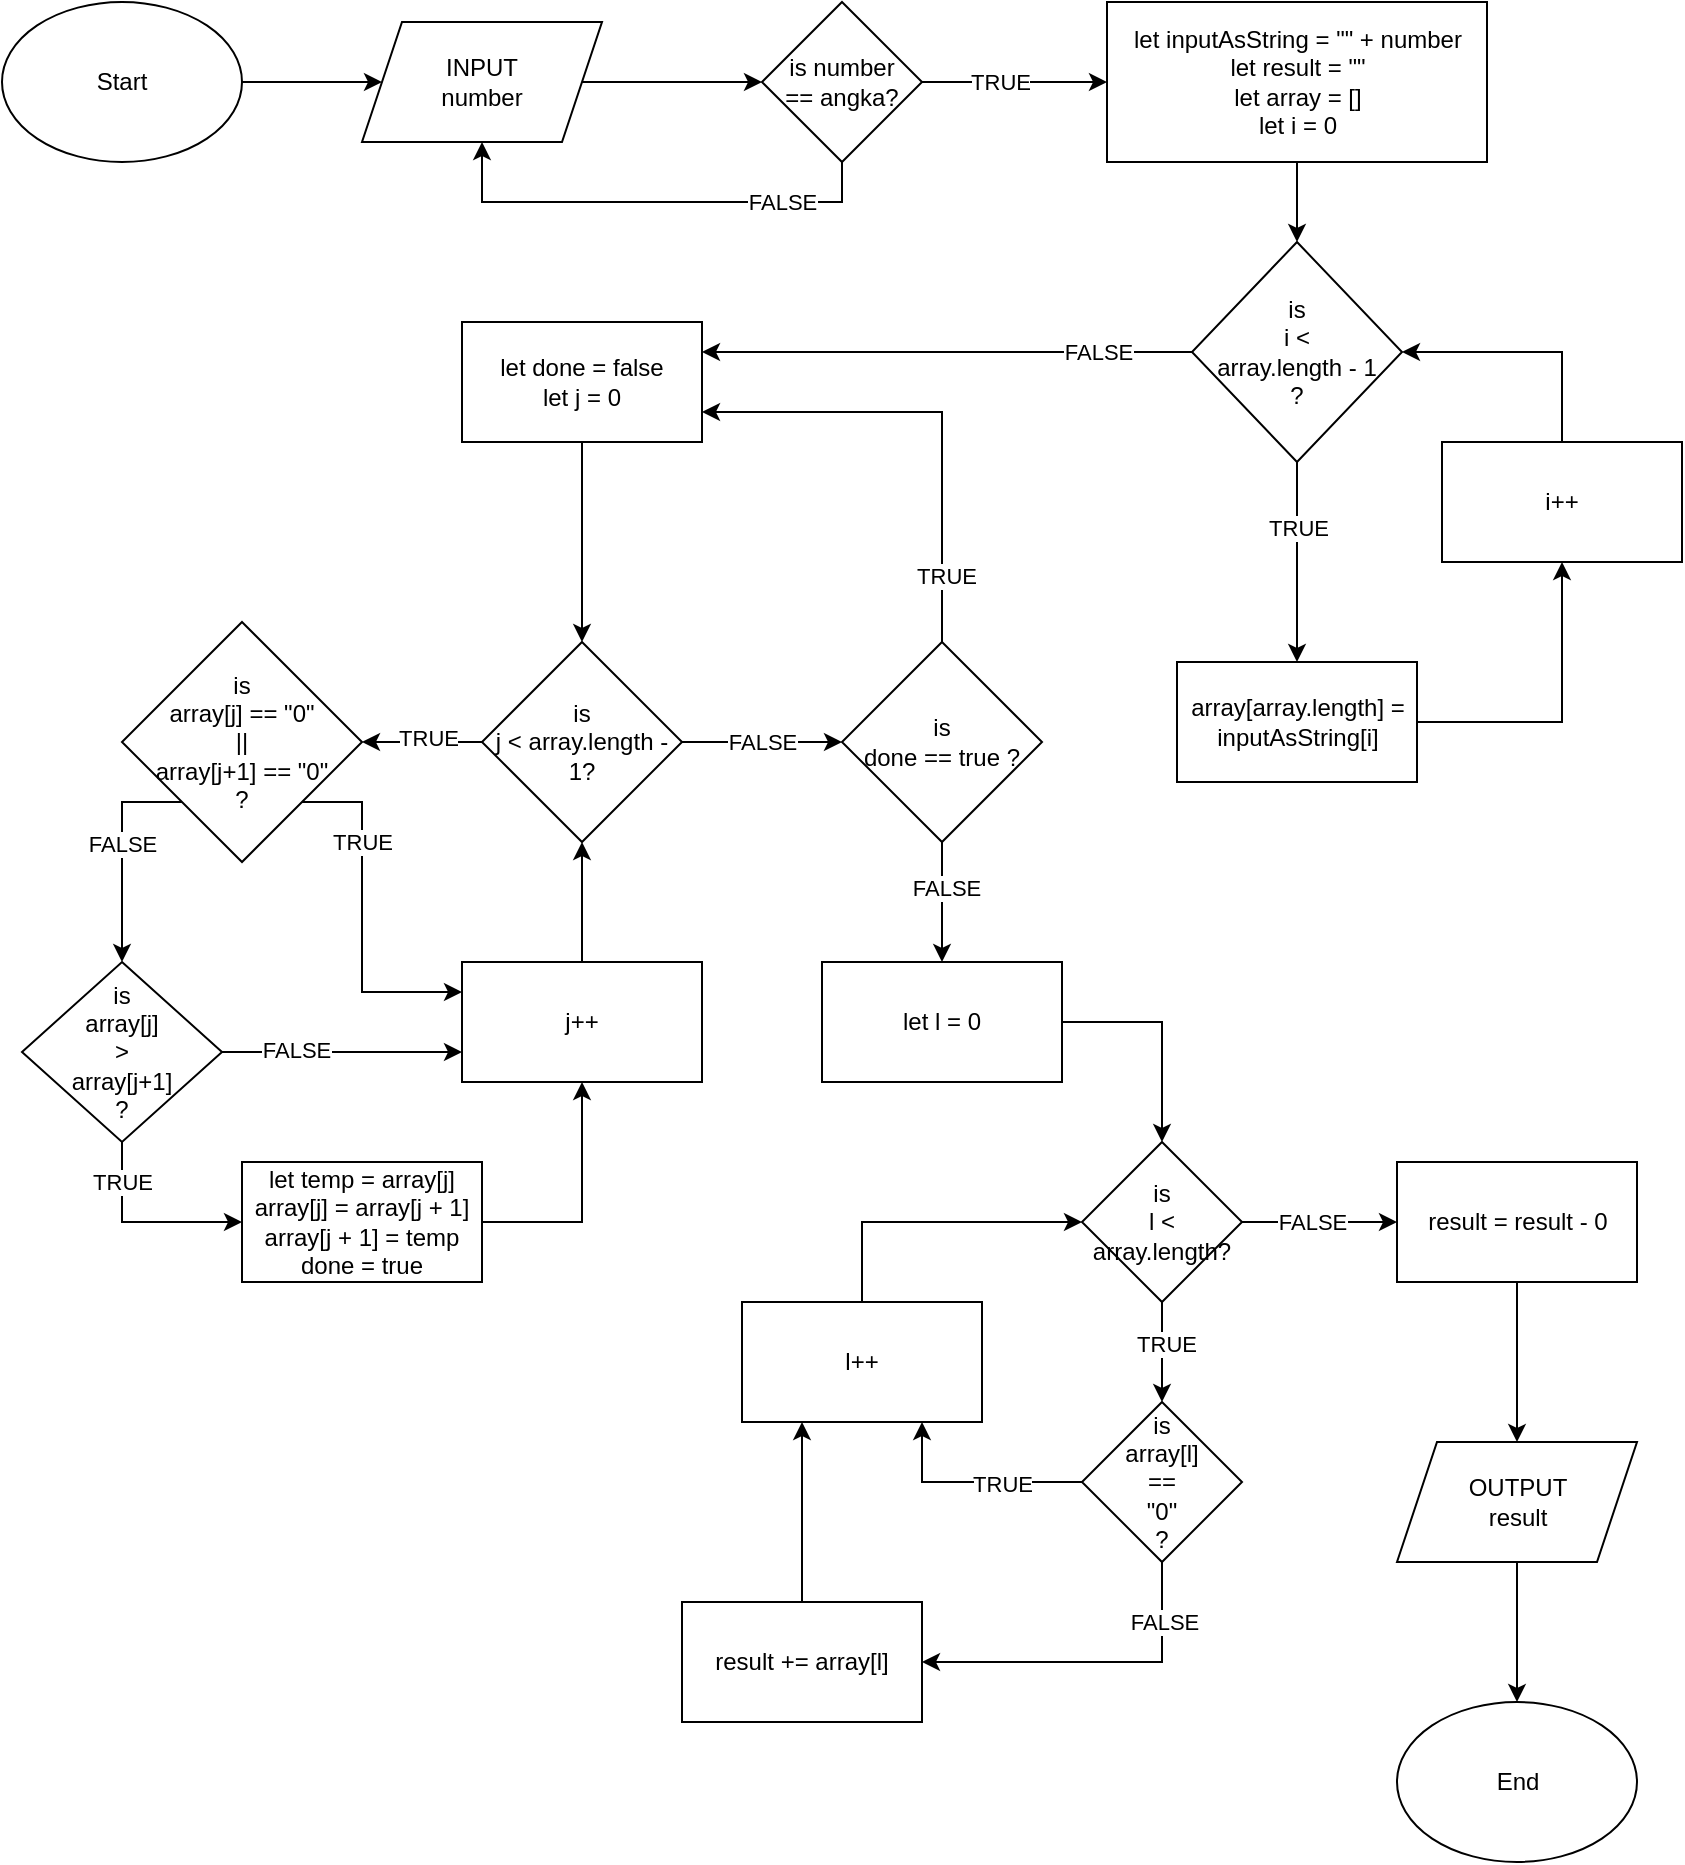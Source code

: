 <mxfile version="21.7.2" type="device">
  <diagram name="Page-1" id="0fP8P8YUJDqCjDfDduo_">
    <mxGraphModel dx="1434" dy="790" grid="1" gridSize="10" guides="1" tooltips="1" connect="1" arrows="1" fold="1" page="1" pageScale="1" pageWidth="850" pageHeight="1100" math="0" shadow="0">
      <root>
        <mxCell id="0" />
        <mxCell id="1" parent="0" />
        <mxCell id="7YEvDIjeLWanpLzrH5J_-3" value="" style="edgeStyle=orthogonalEdgeStyle;rounded=0;orthogonalLoop=1;jettySize=auto;html=1;" edge="1" parent="1" source="7YEvDIjeLWanpLzrH5J_-1" target="7YEvDIjeLWanpLzrH5J_-2">
          <mxGeometry relative="1" as="geometry" />
        </mxCell>
        <mxCell id="7YEvDIjeLWanpLzrH5J_-1" value="Start" style="ellipse;whiteSpace=wrap;html=1;" vertex="1" parent="1">
          <mxGeometry y="10" width="120" height="80" as="geometry" />
        </mxCell>
        <mxCell id="7YEvDIjeLWanpLzrH5J_-5" value="" style="edgeStyle=orthogonalEdgeStyle;rounded=0;orthogonalLoop=1;jettySize=auto;html=1;" edge="1" parent="1" source="7YEvDIjeLWanpLzrH5J_-2" target="7YEvDIjeLWanpLzrH5J_-4">
          <mxGeometry relative="1" as="geometry" />
        </mxCell>
        <mxCell id="7YEvDIjeLWanpLzrH5J_-2" value="INPUT&lt;br&gt;number" style="shape=parallelogram;perimeter=parallelogramPerimeter;whiteSpace=wrap;html=1;fixedSize=1;" vertex="1" parent="1">
          <mxGeometry x="180" y="20" width="120" height="60" as="geometry" />
        </mxCell>
        <mxCell id="7YEvDIjeLWanpLzrH5J_-7" value="" style="edgeStyle=orthogonalEdgeStyle;rounded=0;orthogonalLoop=1;jettySize=auto;html=1;" edge="1" parent="1" source="7YEvDIjeLWanpLzrH5J_-4" target="7YEvDIjeLWanpLzrH5J_-6">
          <mxGeometry relative="1" as="geometry" />
        </mxCell>
        <mxCell id="7YEvDIjeLWanpLzrH5J_-8" value="TRUE" style="edgeLabel;html=1;align=center;verticalAlign=middle;resizable=0;points=[];" vertex="1" connectable="0" parent="7YEvDIjeLWanpLzrH5J_-7">
          <mxGeometry x="-0.467" y="1" relative="1" as="geometry">
            <mxPoint x="14" y="1" as="offset" />
          </mxGeometry>
        </mxCell>
        <mxCell id="7YEvDIjeLWanpLzrH5J_-4" value="is number &lt;br&gt;== angka?" style="rhombus;whiteSpace=wrap;html=1;" vertex="1" parent="1">
          <mxGeometry x="380" y="10" width="80" height="80" as="geometry" />
        </mxCell>
        <mxCell id="7YEvDIjeLWanpLzrH5J_-12" value="" style="edgeStyle=orthogonalEdgeStyle;rounded=0;orthogonalLoop=1;jettySize=auto;html=1;" edge="1" parent="1" source="7YEvDIjeLWanpLzrH5J_-6" target="7YEvDIjeLWanpLzrH5J_-11">
          <mxGeometry relative="1" as="geometry" />
        </mxCell>
        <mxCell id="7YEvDIjeLWanpLzrH5J_-6" value="let inputAsString = &quot;&quot; + number&lt;br&gt;let result = &quot;&quot;&lt;br&gt;let array = []&lt;br&gt;let i = 0" style="whiteSpace=wrap;html=1;" vertex="1" parent="1">
          <mxGeometry x="552.5" y="10" width="190" height="80" as="geometry" />
        </mxCell>
        <mxCell id="7YEvDIjeLWanpLzrH5J_-9" value="" style="endArrow=classic;html=1;rounded=0;exitX=0.5;exitY=1;exitDx=0;exitDy=0;entryX=0.5;entryY=1;entryDx=0;entryDy=0;" edge="1" parent="1" source="7YEvDIjeLWanpLzrH5J_-4" target="7YEvDIjeLWanpLzrH5J_-2">
          <mxGeometry width="50" height="50" relative="1" as="geometry">
            <mxPoint x="400" y="330" as="sourcePoint" />
            <mxPoint x="450" y="280" as="targetPoint" />
            <Array as="points">
              <mxPoint x="420" y="110" />
              <mxPoint x="240" y="110" />
            </Array>
          </mxGeometry>
        </mxCell>
        <mxCell id="7YEvDIjeLWanpLzrH5J_-10" value="FALSE" style="edgeLabel;html=1;align=center;verticalAlign=middle;resizable=0;points=[];" vertex="1" connectable="0" parent="7YEvDIjeLWanpLzrH5J_-9">
          <mxGeometry x="-0.53" y="2" relative="1" as="geometry">
            <mxPoint x="4" y="-2" as="offset" />
          </mxGeometry>
        </mxCell>
        <mxCell id="7YEvDIjeLWanpLzrH5J_-14" value="" style="edgeStyle=orthogonalEdgeStyle;rounded=0;orthogonalLoop=1;jettySize=auto;html=1;exitX=0.5;exitY=1;exitDx=0;exitDy=0;" edge="1" parent="1" source="7YEvDIjeLWanpLzrH5J_-11" target="7YEvDIjeLWanpLzrH5J_-13">
          <mxGeometry relative="1" as="geometry">
            <mxPoint x="647.5" y="240" as="sourcePoint" />
          </mxGeometry>
        </mxCell>
        <mxCell id="7YEvDIjeLWanpLzrH5J_-20" value="TRUE" style="edgeLabel;html=1;align=center;verticalAlign=middle;resizable=0;points=[];" vertex="1" connectable="0" parent="7YEvDIjeLWanpLzrH5J_-14">
          <mxGeometry x="-0.48" y="3" relative="1" as="geometry">
            <mxPoint x="-3" y="7" as="offset" />
          </mxGeometry>
        </mxCell>
        <mxCell id="7YEvDIjeLWanpLzrH5J_-19" value="" style="edgeStyle=orthogonalEdgeStyle;rounded=0;orthogonalLoop=1;jettySize=auto;html=1;entryX=1;entryY=0.25;entryDx=0;entryDy=0;exitX=0;exitY=0.5;exitDx=0;exitDy=0;" edge="1" parent="1" source="7YEvDIjeLWanpLzrH5J_-11" target="7YEvDIjeLWanpLzrH5J_-18">
          <mxGeometry relative="1" as="geometry">
            <mxPoint x="595" y="185" as="sourcePoint" />
            <Array as="points" />
          </mxGeometry>
        </mxCell>
        <mxCell id="7YEvDIjeLWanpLzrH5J_-21" value="FALSE" style="edgeLabel;html=1;align=center;verticalAlign=middle;resizable=0;points=[];" vertex="1" connectable="0" parent="7YEvDIjeLWanpLzrH5J_-19">
          <mxGeometry x="-0.037" y="-3" relative="1" as="geometry">
            <mxPoint x="71" y="3" as="offset" />
          </mxGeometry>
        </mxCell>
        <mxCell id="7YEvDIjeLWanpLzrH5J_-11" value="is&lt;br&gt;i &amp;lt;&lt;br&gt;array.length - 1&lt;br&gt;?" style="rhombus;whiteSpace=wrap;html=1;fontStyle=0;verticalAlign=middle;" vertex="1" parent="1">
          <mxGeometry x="595" y="130" width="105" height="110" as="geometry" />
        </mxCell>
        <mxCell id="7YEvDIjeLWanpLzrH5J_-16" value="" style="edgeStyle=orthogonalEdgeStyle;rounded=0;orthogonalLoop=1;jettySize=auto;html=1;" edge="1" parent="1" source="7YEvDIjeLWanpLzrH5J_-13" target="7YEvDIjeLWanpLzrH5J_-15">
          <mxGeometry relative="1" as="geometry" />
        </mxCell>
        <mxCell id="7YEvDIjeLWanpLzrH5J_-13" value="array[array.length] = inputAsString[i]" style="whiteSpace=wrap;html=1;fontStyle=0;" vertex="1" parent="1">
          <mxGeometry x="587.5" y="340" width="120" height="60" as="geometry" />
        </mxCell>
        <mxCell id="7YEvDIjeLWanpLzrH5J_-15" value="i++" style="whiteSpace=wrap;html=1;fontStyle=0;" vertex="1" parent="1">
          <mxGeometry x="720" y="230" width="120" height="60" as="geometry" />
        </mxCell>
        <mxCell id="7YEvDIjeLWanpLzrH5J_-17" value="" style="endArrow=classic;html=1;rounded=0;exitX=0.5;exitY=0;exitDx=0;exitDy=0;entryX=1;entryY=0.5;entryDx=0;entryDy=0;" edge="1" parent="1" source="7YEvDIjeLWanpLzrH5J_-15" target="7YEvDIjeLWanpLzrH5J_-11">
          <mxGeometry width="50" height="50" relative="1" as="geometry">
            <mxPoint x="400" y="350" as="sourcePoint" />
            <mxPoint x="700" y="185" as="targetPoint" />
            <Array as="points">
              <mxPoint x="780" y="185" />
            </Array>
          </mxGeometry>
        </mxCell>
        <mxCell id="7YEvDIjeLWanpLzrH5J_-23" value="" style="edgeStyle=orthogonalEdgeStyle;rounded=0;orthogonalLoop=1;jettySize=auto;html=1;" edge="1" parent="1" source="7YEvDIjeLWanpLzrH5J_-18" target="7YEvDIjeLWanpLzrH5J_-22">
          <mxGeometry relative="1" as="geometry" />
        </mxCell>
        <mxCell id="7YEvDIjeLWanpLzrH5J_-18" value="let done = false&lt;br&gt;let j = 0" style="whiteSpace=wrap;html=1;fontStyle=0;" vertex="1" parent="1">
          <mxGeometry x="230" y="170" width="120" height="60" as="geometry" />
        </mxCell>
        <mxCell id="7YEvDIjeLWanpLzrH5J_-27" value="" style="edgeStyle=orthogonalEdgeStyle;rounded=0;orthogonalLoop=1;jettySize=auto;html=1;" edge="1" parent="1" source="7YEvDIjeLWanpLzrH5J_-22" target="7YEvDIjeLWanpLzrH5J_-26">
          <mxGeometry relative="1" as="geometry" />
        </mxCell>
        <mxCell id="7YEvDIjeLWanpLzrH5J_-28" value="TRUE" style="edgeLabel;html=1;align=center;verticalAlign=middle;resizable=0;points=[];" vertex="1" connectable="0" parent="7YEvDIjeLWanpLzrH5J_-27">
          <mxGeometry x="-0.1" y="-2" relative="1" as="geometry">
            <mxPoint as="offset" />
          </mxGeometry>
        </mxCell>
        <mxCell id="7YEvDIjeLWanpLzrH5J_-42" value="" style="edgeStyle=orthogonalEdgeStyle;rounded=0;orthogonalLoop=1;jettySize=auto;html=1;" edge="1" parent="1" source="7YEvDIjeLWanpLzrH5J_-22" target="7YEvDIjeLWanpLzrH5J_-41">
          <mxGeometry relative="1" as="geometry" />
        </mxCell>
        <mxCell id="7YEvDIjeLWanpLzrH5J_-45" value="FALSE" style="edgeLabel;html=1;align=center;verticalAlign=middle;resizable=0;points=[];" vertex="1" connectable="0" parent="7YEvDIjeLWanpLzrH5J_-42">
          <mxGeometry x="0.05" y="3" relative="1" as="geometry">
            <mxPoint x="-2" y="3" as="offset" />
          </mxGeometry>
        </mxCell>
        <mxCell id="7YEvDIjeLWanpLzrH5J_-22" value="is&lt;br&gt;j &amp;lt; array.length - 1?" style="rhombus;whiteSpace=wrap;html=1;fontStyle=0;" vertex="1" parent="1">
          <mxGeometry x="240" y="330" width="100" height="100" as="geometry" />
        </mxCell>
        <mxCell id="7YEvDIjeLWanpLzrH5J_-30" value="TRUE" style="edgeStyle=orthogonalEdgeStyle;rounded=0;orthogonalLoop=1;jettySize=auto;html=1;exitX=1;exitY=1;exitDx=0;exitDy=0;entryX=0;entryY=0.25;entryDx=0;entryDy=0;" edge="1" parent="1" source="7YEvDIjeLWanpLzrH5J_-26" target="7YEvDIjeLWanpLzrH5J_-29">
          <mxGeometry x="-0.429" relative="1" as="geometry">
            <Array as="points">
              <mxPoint x="180" y="410" />
              <mxPoint x="180" y="505" />
            </Array>
            <mxPoint as="offset" />
          </mxGeometry>
        </mxCell>
        <mxCell id="7YEvDIjeLWanpLzrH5J_-33" value="" style="edgeStyle=orthogonalEdgeStyle;rounded=0;orthogonalLoop=1;jettySize=auto;html=1;exitX=0;exitY=1;exitDx=0;exitDy=0;" edge="1" parent="1" source="7YEvDIjeLWanpLzrH5J_-26" target="7YEvDIjeLWanpLzrH5J_-32">
          <mxGeometry relative="1" as="geometry">
            <Array as="points">
              <mxPoint x="60" y="410" />
            </Array>
          </mxGeometry>
        </mxCell>
        <mxCell id="7YEvDIjeLWanpLzrH5J_-34" value="FALSE" style="edgeLabel;html=1;align=center;verticalAlign=middle;resizable=0;points=[];" vertex="1" connectable="0" parent="7YEvDIjeLWanpLzrH5J_-33">
          <mxGeometry x="-0.429" y="-1" relative="1" as="geometry">
            <mxPoint x="1" y="19" as="offset" />
          </mxGeometry>
        </mxCell>
        <mxCell id="7YEvDIjeLWanpLzrH5J_-26" value="is&lt;br&gt;array[j] == &quot;0&quot;&lt;br&gt;||&lt;br&gt;array[j+1] == &quot;0&quot;&lt;br&gt;?" style="rhombus;whiteSpace=wrap;html=1;fontStyle=0;" vertex="1" parent="1">
          <mxGeometry x="60" y="320" width="120" height="120" as="geometry" />
        </mxCell>
        <mxCell id="7YEvDIjeLWanpLzrH5J_-71" value="" style="edgeStyle=orthogonalEdgeStyle;rounded=0;orthogonalLoop=1;jettySize=auto;html=1;" edge="1" parent="1" source="7YEvDIjeLWanpLzrH5J_-29" target="7YEvDIjeLWanpLzrH5J_-22">
          <mxGeometry relative="1" as="geometry" />
        </mxCell>
        <mxCell id="7YEvDIjeLWanpLzrH5J_-29" value="j++" style="whiteSpace=wrap;html=1;fontStyle=0;" vertex="1" parent="1">
          <mxGeometry x="230" y="490" width="120" height="60" as="geometry" />
        </mxCell>
        <mxCell id="7YEvDIjeLWanpLzrH5J_-38" value="" style="edgeStyle=orthogonalEdgeStyle;rounded=0;orthogonalLoop=1;jettySize=auto;html=1;entryX=0;entryY=0.5;entryDx=0;entryDy=0;exitX=0.5;exitY=1;exitDx=0;exitDy=0;" edge="1" parent="1" source="7YEvDIjeLWanpLzrH5J_-32" target="7YEvDIjeLWanpLzrH5J_-37">
          <mxGeometry relative="1" as="geometry" />
        </mxCell>
        <mxCell id="7YEvDIjeLWanpLzrH5J_-39" value="TRUE" style="edgeLabel;html=1;align=center;verticalAlign=middle;resizable=0;points=[];" vertex="1" connectable="0" parent="7YEvDIjeLWanpLzrH5J_-38">
          <mxGeometry x="-0.2" y="-2" relative="1" as="geometry">
            <mxPoint y="-22" as="offset" />
          </mxGeometry>
        </mxCell>
        <mxCell id="7YEvDIjeLWanpLzrH5J_-32" value="is&lt;br&gt;array[j]&lt;br&gt;&amp;gt;&lt;br&gt;array[j+1]&lt;br&gt;?" style="rhombus;whiteSpace=wrap;html=1;fontStyle=0;" vertex="1" parent="1">
          <mxGeometry x="10" y="490" width="100" height="90" as="geometry" />
        </mxCell>
        <mxCell id="7YEvDIjeLWanpLzrH5J_-35" value="" style="endArrow=classic;html=1;rounded=0;exitX=1;exitY=0.5;exitDx=0;exitDy=0;entryX=0;entryY=0.75;entryDx=0;entryDy=0;" edge="1" parent="1" source="7YEvDIjeLWanpLzrH5J_-32" target="7YEvDIjeLWanpLzrH5J_-29">
          <mxGeometry width="50" height="50" relative="1" as="geometry">
            <mxPoint x="400" y="350" as="sourcePoint" />
            <mxPoint x="450" y="300" as="targetPoint" />
            <Array as="points" />
          </mxGeometry>
        </mxCell>
        <mxCell id="7YEvDIjeLWanpLzrH5J_-36" value="FALSE" style="edgeLabel;html=1;align=center;verticalAlign=middle;resizable=0;points=[];" vertex="1" connectable="0" parent="7YEvDIjeLWanpLzrH5J_-35">
          <mxGeometry x="-0.876" y="1" relative="1" as="geometry">
            <mxPoint x="29" as="offset" />
          </mxGeometry>
        </mxCell>
        <mxCell id="7YEvDIjeLWanpLzrH5J_-37" value="let temp = array[j]&lt;br&gt;array[j] = array[j + 1]&lt;br&gt;array[j + 1] = temp&lt;br&gt;done = true" style="whiteSpace=wrap;html=1;fontStyle=0;" vertex="1" parent="1">
          <mxGeometry x="120" y="590" width="120" height="60" as="geometry" />
        </mxCell>
        <mxCell id="7YEvDIjeLWanpLzrH5J_-40" value="" style="endArrow=classic;html=1;rounded=0;entryX=0.5;entryY=1;entryDx=0;entryDy=0;exitX=1;exitY=0.5;exitDx=0;exitDy=0;" edge="1" parent="1" source="7YEvDIjeLWanpLzrH5J_-37" target="7YEvDIjeLWanpLzrH5J_-29">
          <mxGeometry width="50" height="50" relative="1" as="geometry">
            <mxPoint x="250" y="620" as="sourcePoint" />
            <mxPoint x="450" y="400" as="targetPoint" />
            <Array as="points">
              <mxPoint x="290" y="620" />
              <mxPoint x="290" y="590" />
            </Array>
          </mxGeometry>
        </mxCell>
        <mxCell id="7YEvDIjeLWanpLzrH5J_-49" value="" style="edgeStyle=orthogonalEdgeStyle;rounded=0;orthogonalLoop=1;jettySize=auto;html=1;" edge="1" parent="1" source="7YEvDIjeLWanpLzrH5J_-41" target="7YEvDIjeLWanpLzrH5J_-48">
          <mxGeometry relative="1" as="geometry" />
        </mxCell>
        <mxCell id="7YEvDIjeLWanpLzrH5J_-52" value="FALSE" style="edgeLabel;html=1;align=center;verticalAlign=middle;resizable=0;points=[];" vertex="1" connectable="0" parent="7YEvDIjeLWanpLzrH5J_-49">
          <mxGeometry x="-0.233" y="2" relative="1" as="geometry">
            <mxPoint as="offset" />
          </mxGeometry>
        </mxCell>
        <mxCell id="7YEvDIjeLWanpLzrH5J_-41" value="is&lt;br&gt;done == true ?" style="rhombus;whiteSpace=wrap;html=1;fontStyle=0;" vertex="1" parent="1">
          <mxGeometry x="420" y="330" width="100" height="100" as="geometry" />
        </mxCell>
        <mxCell id="7YEvDIjeLWanpLzrH5J_-43" value="" style="endArrow=classic;html=1;rounded=0;exitX=0.5;exitY=0;exitDx=0;exitDy=0;entryX=1;entryY=0.75;entryDx=0;entryDy=0;" edge="1" parent="1" source="7YEvDIjeLWanpLzrH5J_-41" target="7YEvDIjeLWanpLzrH5J_-18">
          <mxGeometry width="50" height="50" relative="1" as="geometry">
            <mxPoint x="400" y="450" as="sourcePoint" />
            <mxPoint x="450" y="400" as="targetPoint" />
            <Array as="points">
              <mxPoint x="470" y="270" />
              <mxPoint x="470" y="215" />
              <mxPoint x="410" y="215" />
            </Array>
          </mxGeometry>
        </mxCell>
        <mxCell id="7YEvDIjeLWanpLzrH5J_-44" value="TRUE" style="edgeLabel;html=1;align=center;verticalAlign=middle;resizable=0;points=[];" vertex="1" connectable="0" parent="7YEvDIjeLWanpLzrH5J_-43">
          <mxGeometry x="-0.719" y="-2" relative="1" as="geometry">
            <mxPoint as="offset" />
          </mxGeometry>
        </mxCell>
        <mxCell id="7YEvDIjeLWanpLzrH5J_-51" value="" style="edgeStyle=orthogonalEdgeStyle;rounded=0;orthogonalLoop=1;jettySize=auto;html=1;" edge="1" parent="1" source="7YEvDIjeLWanpLzrH5J_-48" target="7YEvDIjeLWanpLzrH5J_-50">
          <mxGeometry relative="1" as="geometry" />
        </mxCell>
        <mxCell id="7YEvDIjeLWanpLzrH5J_-48" value="let l = 0" style="whiteSpace=wrap;html=1;fontStyle=0;" vertex="1" parent="1">
          <mxGeometry x="410" y="490" width="120" height="60" as="geometry" />
        </mxCell>
        <mxCell id="7YEvDIjeLWanpLzrH5J_-54" value="" style="edgeStyle=orthogonalEdgeStyle;rounded=0;orthogonalLoop=1;jettySize=auto;html=1;" edge="1" parent="1" source="7YEvDIjeLWanpLzrH5J_-50" target="7YEvDIjeLWanpLzrH5J_-53">
          <mxGeometry relative="1" as="geometry" />
        </mxCell>
        <mxCell id="7YEvDIjeLWanpLzrH5J_-55" value="TRUE" style="edgeLabel;html=1;align=center;verticalAlign=middle;resizable=0;points=[];" vertex="1" connectable="0" parent="7YEvDIjeLWanpLzrH5J_-54">
          <mxGeometry x="-0.16" y="2" relative="1" as="geometry">
            <mxPoint as="offset" />
          </mxGeometry>
        </mxCell>
        <mxCell id="7YEvDIjeLWanpLzrH5J_-65" value="" style="edgeStyle=orthogonalEdgeStyle;rounded=0;orthogonalLoop=1;jettySize=auto;html=1;" edge="1" parent="1" source="7YEvDIjeLWanpLzrH5J_-50" target="7YEvDIjeLWanpLzrH5J_-64">
          <mxGeometry relative="1" as="geometry" />
        </mxCell>
        <mxCell id="7YEvDIjeLWanpLzrH5J_-66" value="FALSE" style="edgeLabel;html=1;align=center;verticalAlign=middle;resizable=0;points=[];" vertex="1" connectable="0" parent="7YEvDIjeLWanpLzrH5J_-65">
          <mxGeometry x="-0.292" relative="1" as="geometry">
            <mxPoint x="7" as="offset" />
          </mxGeometry>
        </mxCell>
        <mxCell id="7YEvDIjeLWanpLzrH5J_-50" value="is&lt;br&gt;l &amp;lt; array.length?" style="rhombus;whiteSpace=wrap;html=1;fontStyle=0;" vertex="1" parent="1">
          <mxGeometry x="540" y="580" width="80" height="80" as="geometry" />
        </mxCell>
        <mxCell id="7YEvDIjeLWanpLzrH5J_-57" value="" style="edgeStyle=orthogonalEdgeStyle;rounded=0;orthogonalLoop=1;jettySize=auto;html=1;entryX=0.75;entryY=1;entryDx=0;entryDy=0;" edge="1" parent="1" source="7YEvDIjeLWanpLzrH5J_-53" target="7YEvDIjeLWanpLzrH5J_-56">
          <mxGeometry relative="1" as="geometry" />
        </mxCell>
        <mxCell id="7YEvDIjeLWanpLzrH5J_-58" value="TRUE" style="edgeLabel;html=1;align=center;verticalAlign=middle;resizable=0;points=[];" vertex="1" connectable="0" parent="7YEvDIjeLWanpLzrH5J_-57">
          <mxGeometry x="-0.273" y="1" relative="1" as="geometry">
            <mxPoint as="offset" />
          </mxGeometry>
        </mxCell>
        <mxCell id="7YEvDIjeLWanpLzrH5J_-60" value="" style="edgeStyle=orthogonalEdgeStyle;rounded=0;orthogonalLoop=1;jettySize=auto;html=1;entryX=1;entryY=0.5;entryDx=0;entryDy=0;exitX=0.5;exitY=1;exitDx=0;exitDy=0;" edge="1" parent="1" source="7YEvDIjeLWanpLzrH5J_-53" target="7YEvDIjeLWanpLzrH5J_-59">
          <mxGeometry relative="1" as="geometry" />
        </mxCell>
        <mxCell id="7YEvDIjeLWanpLzrH5J_-61" value="FALSE" style="edgeLabel;html=1;align=center;verticalAlign=middle;resizable=0;points=[];" vertex="1" connectable="0" parent="7YEvDIjeLWanpLzrH5J_-60">
          <mxGeometry x="-0.647" y="1" relative="1" as="geometry">
            <mxPoint as="offset" />
          </mxGeometry>
        </mxCell>
        <mxCell id="7YEvDIjeLWanpLzrH5J_-53" value="is&lt;br&gt;array[l]&lt;br&gt;==&lt;br&gt;&quot;0&quot;&lt;br&gt;?" style="rhombus;whiteSpace=wrap;html=1;fontStyle=0;" vertex="1" parent="1">
          <mxGeometry x="540" y="710" width="80" height="80" as="geometry" />
        </mxCell>
        <mxCell id="7YEvDIjeLWanpLzrH5J_-56" value="l++" style="whiteSpace=wrap;html=1;fontStyle=0;" vertex="1" parent="1">
          <mxGeometry x="370" y="660" width="120" height="60" as="geometry" />
        </mxCell>
        <mxCell id="7YEvDIjeLWanpLzrH5J_-62" value="" style="edgeStyle=orthogonalEdgeStyle;rounded=0;orthogonalLoop=1;jettySize=auto;html=1;entryX=0.25;entryY=1;entryDx=0;entryDy=0;" edge="1" parent="1" source="7YEvDIjeLWanpLzrH5J_-59" target="7YEvDIjeLWanpLzrH5J_-56">
          <mxGeometry relative="1" as="geometry" />
        </mxCell>
        <mxCell id="7YEvDIjeLWanpLzrH5J_-59" value="result += array[l]" style="whiteSpace=wrap;html=1;fontStyle=0;" vertex="1" parent="1">
          <mxGeometry x="340" y="810" width="120" height="60" as="geometry" />
        </mxCell>
        <mxCell id="7YEvDIjeLWanpLzrH5J_-63" value="" style="endArrow=classic;html=1;rounded=0;exitX=0.5;exitY=0;exitDx=0;exitDy=0;entryX=0;entryY=0.5;entryDx=0;entryDy=0;" edge="1" parent="1" source="7YEvDIjeLWanpLzrH5J_-56" target="7YEvDIjeLWanpLzrH5J_-50">
          <mxGeometry width="50" height="50" relative="1" as="geometry">
            <mxPoint x="510" y="730" as="sourcePoint" />
            <mxPoint x="560" y="680" as="targetPoint" />
            <Array as="points">
              <mxPoint x="430" y="620" />
            </Array>
          </mxGeometry>
        </mxCell>
        <mxCell id="7YEvDIjeLWanpLzrH5J_-68" value="" style="edgeStyle=orthogonalEdgeStyle;rounded=0;orthogonalLoop=1;jettySize=auto;html=1;" edge="1" parent="1" source="7YEvDIjeLWanpLzrH5J_-64" target="7YEvDIjeLWanpLzrH5J_-67">
          <mxGeometry relative="1" as="geometry" />
        </mxCell>
        <mxCell id="7YEvDIjeLWanpLzrH5J_-64" value="result = result - 0" style="whiteSpace=wrap;html=1;fontStyle=0;" vertex="1" parent="1">
          <mxGeometry x="697.5" y="590" width="120" height="60" as="geometry" />
        </mxCell>
        <mxCell id="7YEvDIjeLWanpLzrH5J_-70" value="" style="edgeStyle=orthogonalEdgeStyle;rounded=0;orthogonalLoop=1;jettySize=auto;html=1;" edge="1" parent="1" source="7YEvDIjeLWanpLzrH5J_-67" target="7YEvDIjeLWanpLzrH5J_-69">
          <mxGeometry relative="1" as="geometry" />
        </mxCell>
        <mxCell id="7YEvDIjeLWanpLzrH5J_-67" value="OUTPUT&lt;br&gt;result" style="shape=parallelogram;perimeter=parallelogramPerimeter;whiteSpace=wrap;html=1;fixedSize=1;fontStyle=0;" vertex="1" parent="1">
          <mxGeometry x="697.5" y="730" width="120" height="60" as="geometry" />
        </mxCell>
        <mxCell id="7YEvDIjeLWanpLzrH5J_-69" value="End" style="ellipse;whiteSpace=wrap;html=1;" vertex="1" parent="1">
          <mxGeometry x="697.5" y="860" width="120" height="80" as="geometry" />
        </mxCell>
      </root>
    </mxGraphModel>
  </diagram>
</mxfile>
